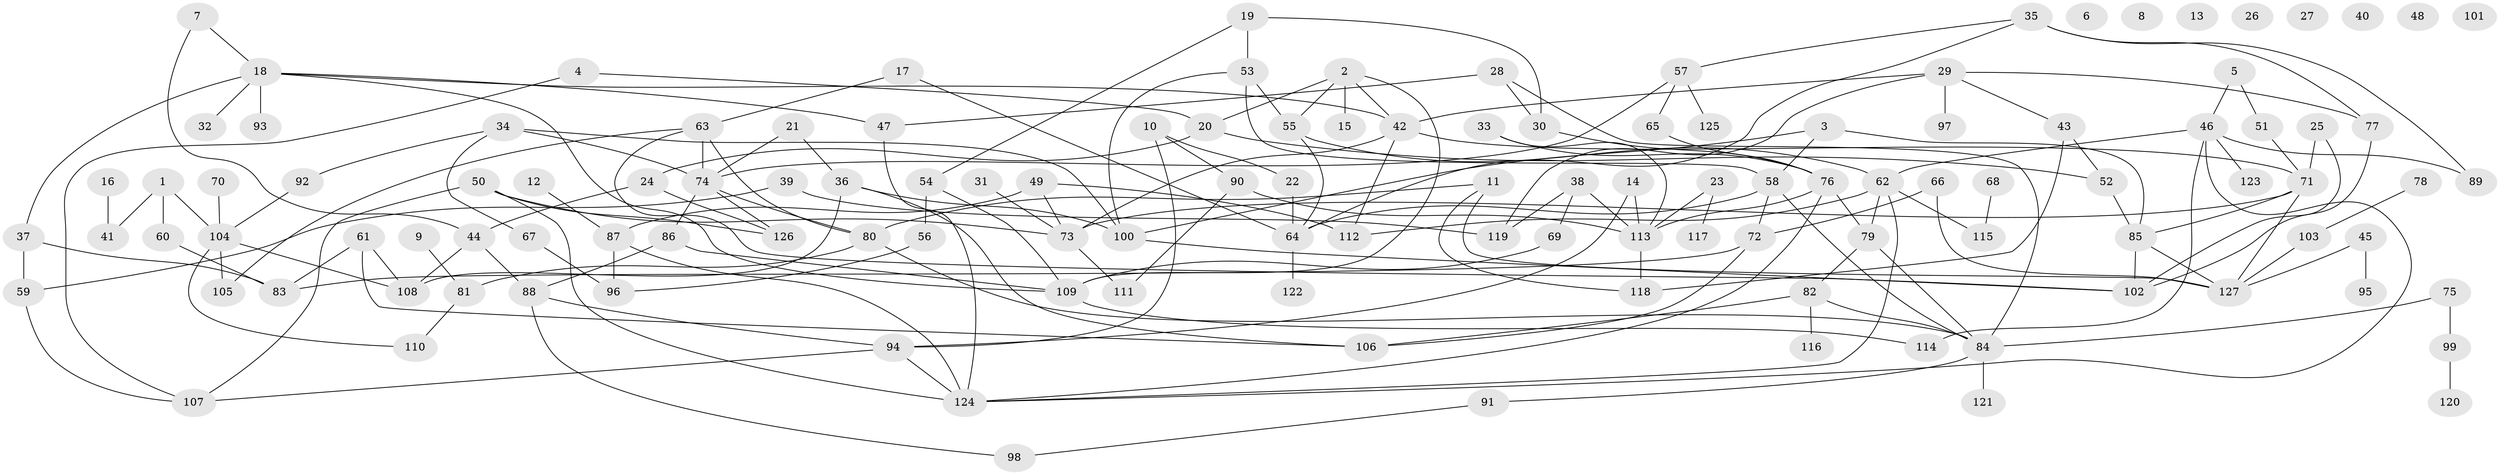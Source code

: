 // coarse degree distribution, {10: 0.06451612903225806, 4: 0.12903225806451613, 6: 0.1935483870967742, 9: 0.03225806451612903, 2: 0.06451612903225806, 5: 0.16129032258064516, 8: 0.06451612903225806, 12: 0.03225806451612903, 1: 0.16129032258064516, 7: 0.06451612903225806, 11: 0.03225806451612903}
// Generated by graph-tools (version 1.1) at 2025/35/03/04/25 23:35:52]
// undirected, 127 vertices, 187 edges
graph export_dot {
  node [color=gray90,style=filled];
  1;
  2;
  3;
  4;
  5;
  6;
  7;
  8;
  9;
  10;
  11;
  12;
  13;
  14;
  15;
  16;
  17;
  18;
  19;
  20;
  21;
  22;
  23;
  24;
  25;
  26;
  27;
  28;
  29;
  30;
  31;
  32;
  33;
  34;
  35;
  36;
  37;
  38;
  39;
  40;
  41;
  42;
  43;
  44;
  45;
  46;
  47;
  48;
  49;
  50;
  51;
  52;
  53;
  54;
  55;
  56;
  57;
  58;
  59;
  60;
  61;
  62;
  63;
  64;
  65;
  66;
  67;
  68;
  69;
  70;
  71;
  72;
  73;
  74;
  75;
  76;
  77;
  78;
  79;
  80;
  81;
  82;
  83;
  84;
  85;
  86;
  87;
  88;
  89;
  90;
  91;
  92;
  93;
  94;
  95;
  96;
  97;
  98;
  99;
  100;
  101;
  102;
  103;
  104;
  105;
  106;
  107;
  108;
  109;
  110;
  111;
  112;
  113;
  114;
  115;
  116;
  117;
  118;
  119;
  120;
  121;
  122;
  123;
  124;
  125;
  126;
  127;
  1 -- 41;
  1 -- 60;
  1 -- 104;
  2 -- 15;
  2 -- 20;
  2 -- 42;
  2 -- 55;
  2 -- 109;
  3 -- 58;
  3 -- 85;
  3 -- 100;
  4 -- 20;
  4 -- 107;
  5 -- 46;
  5 -- 51;
  7 -- 18;
  7 -- 44;
  9 -- 81;
  10 -- 22;
  10 -- 90;
  10 -- 94;
  11 -- 80;
  11 -- 118;
  11 -- 127;
  12 -- 87;
  14 -- 94;
  14 -- 113;
  16 -- 41;
  17 -- 63;
  17 -- 64;
  18 -- 32;
  18 -- 37;
  18 -- 42;
  18 -- 47;
  18 -- 93;
  18 -- 109;
  19 -- 30;
  19 -- 53;
  19 -- 54;
  20 -- 24;
  20 -- 52;
  21 -- 36;
  21 -- 74;
  22 -- 64;
  23 -- 113;
  23 -- 117;
  24 -- 44;
  24 -- 126;
  25 -- 71;
  25 -- 102;
  28 -- 30;
  28 -- 47;
  28 -- 84;
  29 -- 42;
  29 -- 43;
  29 -- 77;
  29 -- 97;
  29 -- 119;
  30 -- 76;
  31 -- 73;
  33 -- 76;
  33 -- 113;
  34 -- 67;
  34 -- 74;
  34 -- 92;
  34 -- 100;
  35 -- 57;
  35 -- 64;
  35 -- 77;
  35 -- 89;
  36 -- 100;
  36 -- 106;
  36 -- 108;
  37 -- 59;
  37 -- 83;
  38 -- 69;
  38 -- 113;
  38 -- 119;
  39 -- 59;
  39 -- 119;
  42 -- 71;
  42 -- 73;
  42 -- 112;
  43 -- 52;
  43 -- 118;
  44 -- 88;
  44 -- 108;
  45 -- 95;
  45 -- 127;
  46 -- 62;
  46 -- 89;
  46 -- 114;
  46 -- 123;
  46 -- 124;
  47 -- 124;
  49 -- 73;
  49 -- 87;
  49 -- 112;
  50 -- 73;
  50 -- 107;
  50 -- 124;
  50 -- 126;
  51 -- 71;
  52 -- 85;
  53 -- 55;
  53 -- 58;
  53 -- 100;
  54 -- 56;
  54 -- 109;
  55 -- 62;
  55 -- 64;
  56 -- 96;
  57 -- 65;
  57 -- 74;
  57 -- 125;
  58 -- 64;
  58 -- 72;
  58 -- 84;
  59 -- 107;
  60 -- 83;
  61 -- 83;
  61 -- 106;
  61 -- 108;
  62 -- 79;
  62 -- 112;
  62 -- 115;
  62 -- 124;
  63 -- 74;
  63 -- 80;
  63 -- 102;
  63 -- 105;
  64 -- 122;
  65 -- 76;
  66 -- 72;
  66 -- 127;
  67 -- 96;
  68 -- 115;
  69 -- 109;
  70 -- 104;
  71 -- 73;
  71 -- 85;
  71 -- 127;
  72 -- 83;
  72 -- 106;
  73 -- 111;
  74 -- 80;
  74 -- 86;
  74 -- 126;
  75 -- 84;
  75 -- 99;
  76 -- 79;
  76 -- 113;
  76 -- 124;
  77 -- 102;
  78 -- 103;
  79 -- 82;
  79 -- 84;
  80 -- 81;
  80 -- 84;
  81 -- 110;
  82 -- 84;
  82 -- 106;
  82 -- 116;
  84 -- 91;
  84 -- 121;
  85 -- 102;
  85 -- 127;
  86 -- 88;
  86 -- 109;
  87 -- 96;
  87 -- 124;
  88 -- 94;
  88 -- 98;
  90 -- 111;
  90 -- 113;
  91 -- 98;
  92 -- 104;
  94 -- 107;
  94 -- 124;
  99 -- 120;
  100 -- 102;
  103 -- 127;
  104 -- 105;
  104 -- 108;
  104 -- 110;
  109 -- 114;
  113 -- 118;
}
